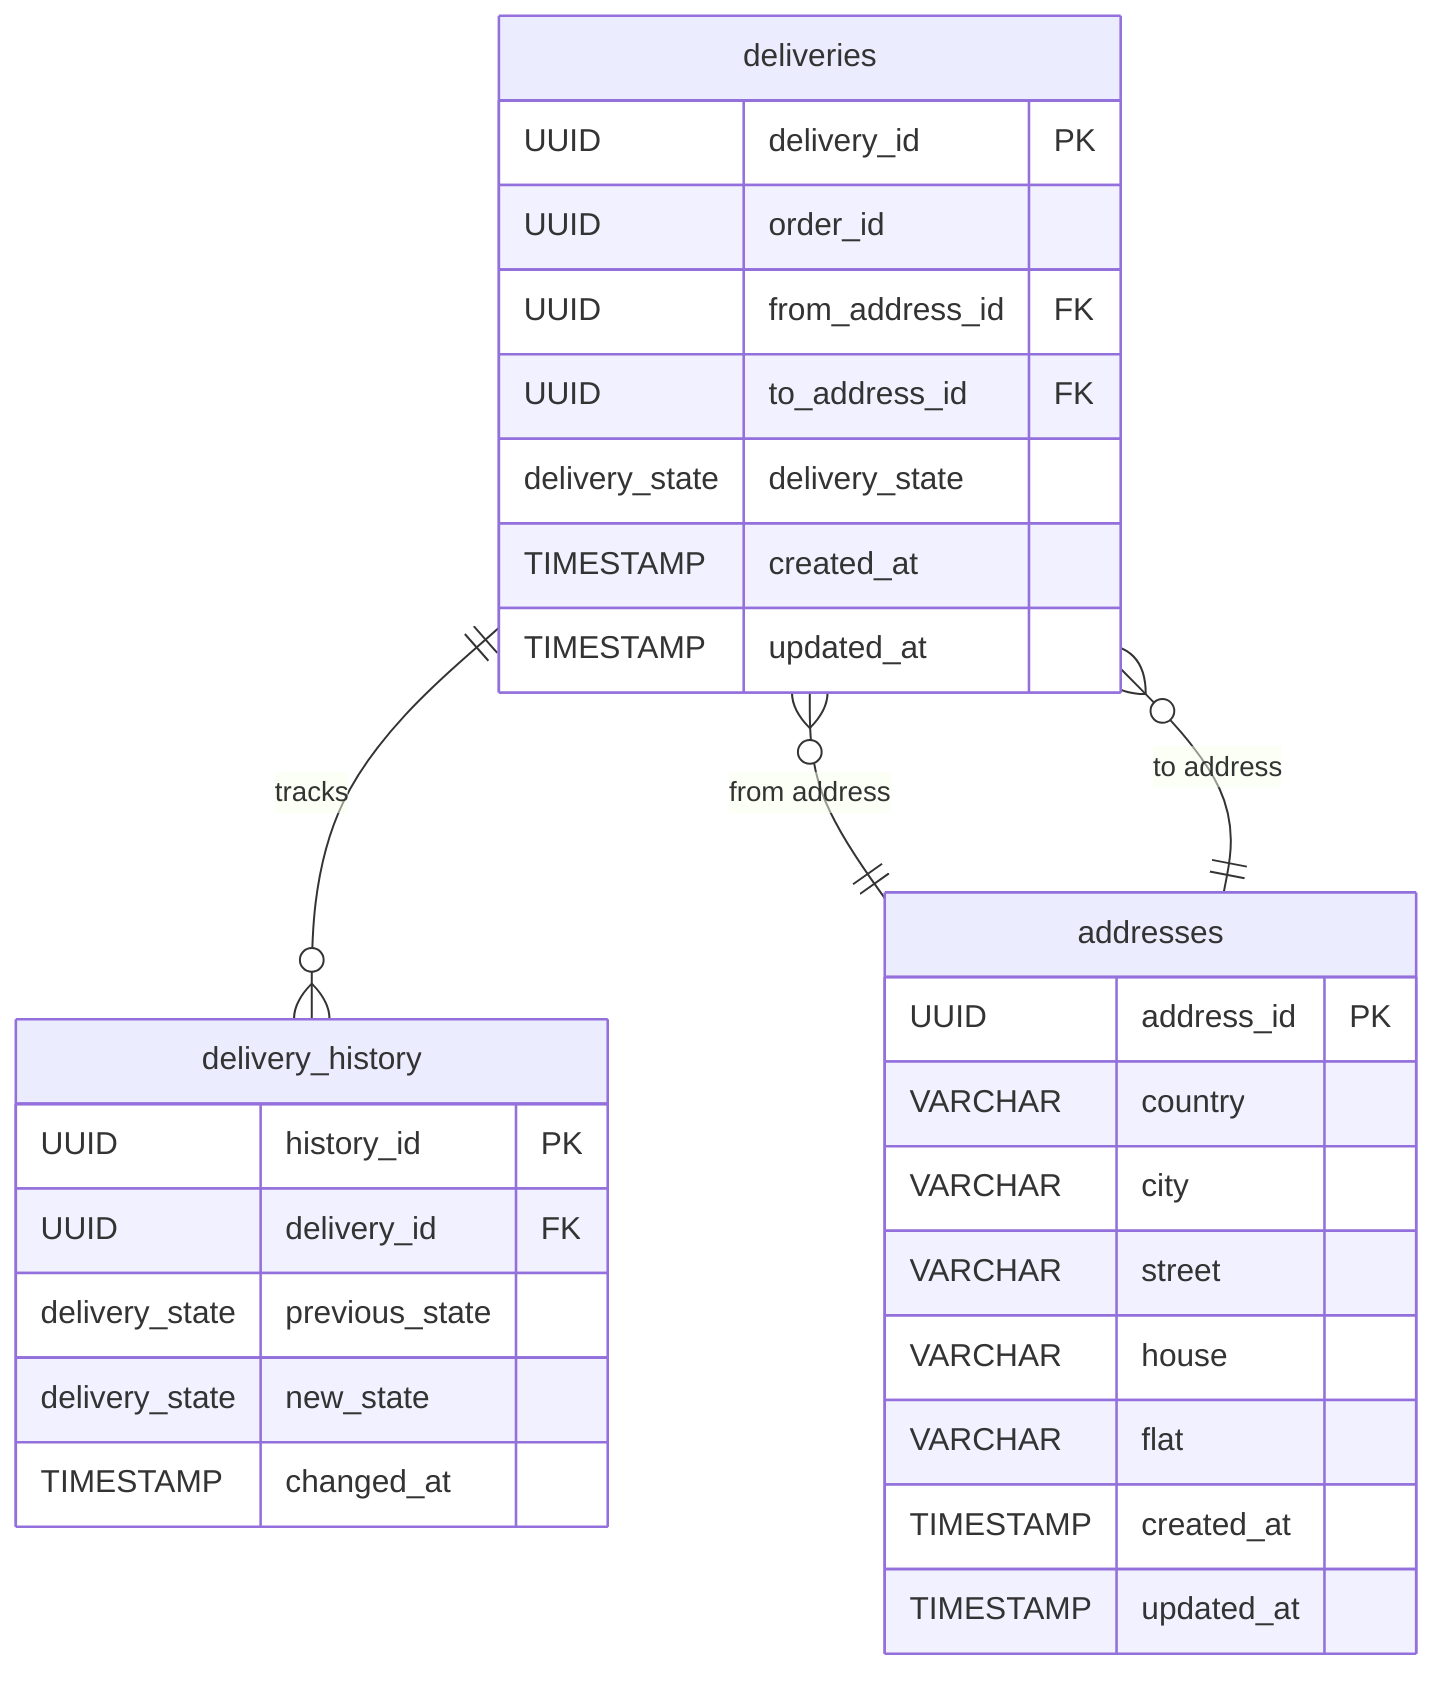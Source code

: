 erDiagram
    deliveries ||--o{ delivery_history : tracks
    deliveries }o--|| addresses : "from address"
    deliveries }o--|| addresses : "to address"
    
    deliveries {
        UUID delivery_id PK
        UUID order_id
        UUID from_address_id FK
        UUID to_address_id FK
        delivery_state delivery_state
        TIMESTAMP created_at
        TIMESTAMP updated_at
    }
    
    delivery_history {
        UUID history_id PK
        UUID delivery_id FK
        delivery_state previous_state
        delivery_state new_state
        TIMESTAMP changed_at
    }
    
    addresses {
        UUID address_id PK
        VARCHAR country
        VARCHAR city
        VARCHAR street
        VARCHAR house
        VARCHAR flat
        TIMESTAMP created_at
        TIMESTAMP updated_at
    }